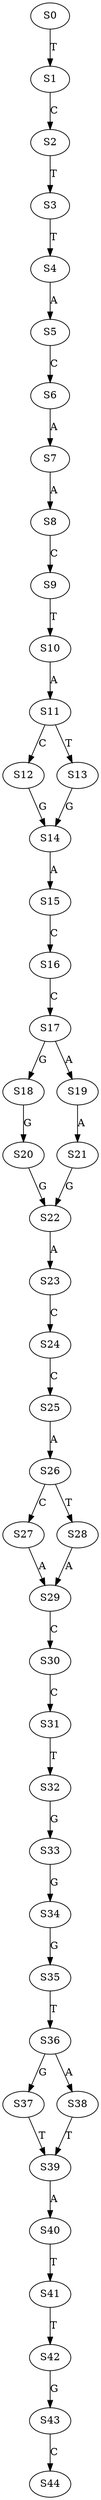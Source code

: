 strict digraph  {
	S0 -> S1 [ label = T ];
	S1 -> S2 [ label = C ];
	S2 -> S3 [ label = T ];
	S3 -> S4 [ label = T ];
	S4 -> S5 [ label = A ];
	S5 -> S6 [ label = C ];
	S6 -> S7 [ label = A ];
	S7 -> S8 [ label = A ];
	S8 -> S9 [ label = C ];
	S9 -> S10 [ label = T ];
	S10 -> S11 [ label = A ];
	S11 -> S12 [ label = C ];
	S11 -> S13 [ label = T ];
	S12 -> S14 [ label = G ];
	S13 -> S14 [ label = G ];
	S14 -> S15 [ label = A ];
	S15 -> S16 [ label = C ];
	S16 -> S17 [ label = C ];
	S17 -> S18 [ label = G ];
	S17 -> S19 [ label = A ];
	S18 -> S20 [ label = G ];
	S19 -> S21 [ label = A ];
	S20 -> S22 [ label = G ];
	S21 -> S22 [ label = G ];
	S22 -> S23 [ label = A ];
	S23 -> S24 [ label = C ];
	S24 -> S25 [ label = C ];
	S25 -> S26 [ label = A ];
	S26 -> S27 [ label = C ];
	S26 -> S28 [ label = T ];
	S27 -> S29 [ label = A ];
	S28 -> S29 [ label = A ];
	S29 -> S30 [ label = C ];
	S30 -> S31 [ label = C ];
	S31 -> S32 [ label = T ];
	S32 -> S33 [ label = G ];
	S33 -> S34 [ label = G ];
	S34 -> S35 [ label = G ];
	S35 -> S36 [ label = T ];
	S36 -> S37 [ label = G ];
	S36 -> S38 [ label = A ];
	S37 -> S39 [ label = T ];
	S38 -> S39 [ label = T ];
	S39 -> S40 [ label = A ];
	S40 -> S41 [ label = T ];
	S41 -> S42 [ label = T ];
	S42 -> S43 [ label = G ];
	S43 -> S44 [ label = C ];
}
